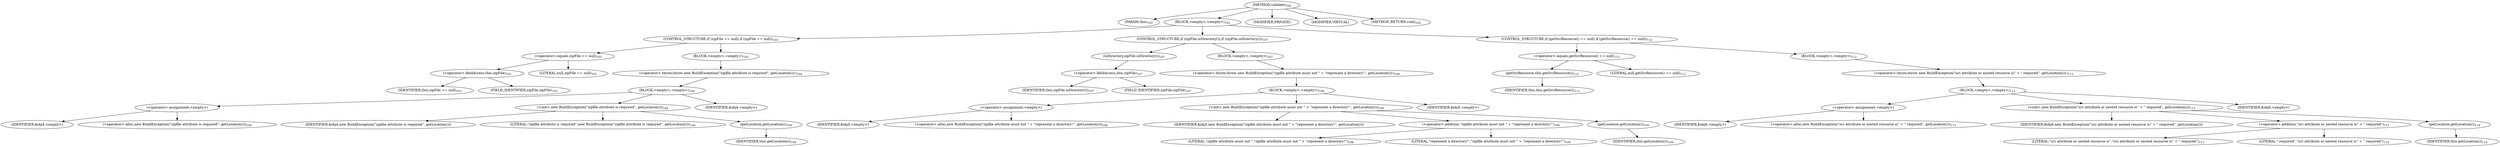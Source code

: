 digraph "validate" {  
"166" [label = <(METHOD,validate)<SUB>102</SUB>> ]
"15" [label = <(PARAM,this)<SUB>102</SUB>> ]
"167" [label = <(BLOCK,&lt;empty&gt;,&lt;empty&gt;)<SUB>102</SUB>> ]
"168" [label = <(CONTROL_STRUCTURE,if (zipFile == null),if (zipFile == null))<SUB>103</SUB>> ]
"169" [label = <(&lt;operator&gt;.equals,zipFile == null)<SUB>103</SUB>> ]
"170" [label = <(&lt;operator&gt;.fieldAccess,this.zipFile)<SUB>103</SUB>> ]
"171" [label = <(IDENTIFIER,this,zipFile == null)<SUB>103</SUB>> ]
"172" [label = <(FIELD_IDENTIFIER,zipFile,zipFile)<SUB>103</SUB>> ]
"173" [label = <(LITERAL,null,zipFile == null)<SUB>103</SUB>> ]
"174" [label = <(BLOCK,&lt;empty&gt;,&lt;empty&gt;)<SUB>103</SUB>> ]
"175" [label = <(&lt;operator&gt;.throw,throw new BuildException(&quot;zipfile attribute is required&quot;, getLocation());)<SUB>104</SUB>> ]
"176" [label = <(BLOCK,&lt;empty&gt;,&lt;empty&gt;)<SUB>104</SUB>> ]
"177" [label = <(&lt;operator&gt;.assignment,&lt;empty&gt;)> ]
"178" [label = <(IDENTIFIER,$obj4,&lt;empty&gt;)> ]
"179" [label = <(&lt;operator&gt;.alloc,new BuildException(&quot;zipfile attribute is required&quot;, getLocation()))<SUB>104</SUB>> ]
"180" [label = <(&lt;init&gt;,new BuildException(&quot;zipfile attribute is required&quot;, getLocation()))<SUB>104</SUB>> ]
"181" [label = <(IDENTIFIER,$obj4,new BuildException(&quot;zipfile attribute is required&quot;, getLocation()))> ]
"182" [label = <(LITERAL,&quot;zipfile attribute is required&quot;,new BuildException(&quot;zipfile attribute is required&quot;, getLocation()))<SUB>104</SUB>> ]
"183" [label = <(getLocation,getLocation())<SUB>104</SUB>> ]
"14" [label = <(IDENTIFIER,this,getLocation())<SUB>104</SUB>> ]
"184" [label = <(IDENTIFIER,$obj4,&lt;empty&gt;)> ]
"185" [label = <(CONTROL_STRUCTURE,if (zipFile.isDirectory()),if (zipFile.isDirectory()))<SUB>107</SUB>> ]
"186" [label = <(isDirectory,zipFile.isDirectory())<SUB>107</SUB>> ]
"187" [label = <(&lt;operator&gt;.fieldAccess,this.zipFile)<SUB>107</SUB>> ]
"188" [label = <(IDENTIFIER,this,zipFile.isDirectory())<SUB>107</SUB>> ]
"189" [label = <(FIELD_IDENTIFIER,zipFile,zipFile)<SUB>107</SUB>> ]
"190" [label = <(BLOCK,&lt;empty&gt;,&lt;empty&gt;)<SUB>107</SUB>> ]
"191" [label = <(&lt;operator&gt;.throw,throw new BuildException(&quot;zipfile attribute must not &quot; + &quot;represent a directory!&quot;, getLocation());)<SUB>108</SUB>> ]
"192" [label = <(BLOCK,&lt;empty&gt;,&lt;empty&gt;)<SUB>108</SUB>> ]
"193" [label = <(&lt;operator&gt;.assignment,&lt;empty&gt;)> ]
"194" [label = <(IDENTIFIER,$obj5,&lt;empty&gt;)> ]
"195" [label = <(&lt;operator&gt;.alloc,new BuildException(&quot;zipfile attribute must not &quot; + &quot;represent a directory!&quot;, getLocation()))<SUB>108</SUB>> ]
"196" [label = <(&lt;init&gt;,new BuildException(&quot;zipfile attribute must not &quot; + &quot;represent a directory!&quot;, getLocation()))<SUB>108</SUB>> ]
"197" [label = <(IDENTIFIER,$obj5,new BuildException(&quot;zipfile attribute must not &quot; + &quot;represent a directory!&quot;, getLocation()))> ]
"198" [label = <(&lt;operator&gt;.addition,&quot;zipfile attribute must not &quot; + &quot;represent a directory!&quot;)<SUB>108</SUB>> ]
"199" [label = <(LITERAL,&quot;zipfile attribute must not &quot;,&quot;zipfile attribute must not &quot; + &quot;represent a directory!&quot;)<SUB>108</SUB>> ]
"200" [label = <(LITERAL,&quot;represent a directory!&quot;,&quot;zipfile attribute must not &quot; + &quot;represent a directory!&quot;)<SUB>109</SUB>> ]
"201" [label = <(getLocation,getLocation())<SUB>109</SUB>> ]
"16" [label = <(IDENTIFIER,this,getLocation())<SUB>109</SUB>> ]
"202" [label = <(IDENTIFIER,$obj5,&lt;empty&gt;)> ]
"203" [label = <(CONTROL_STRUCTURE,if (getSrcResource() == null),if (getSrcResource() == null))<SUB>112</SUB>> ]
"204" [label = <(&lt;operator&gt;.equals,getSrcResource() == null)<SUB>112</SUB>> ]
"205" [label = <(getSrcResource,this.getSrcResource())<SUB>112</SUB>> ]
"17" [label = <(IDENTIFIER,this,this.getSrcResource())<SUB>112</SUB>> ]
"206" [label = <(LITERAL,null,getSrcResource() == null)<SUB>112</SUB>> ]
"207" [label = <(BLOCK,&lt;empty&gt;,&lt;empty&gt;)<SUB>112</SUB>> ]
"208" [label = <(&lt;operator&gt;.throw,throw new BuildException(&quot;src attribute or nested resource is&quot; + &quot; required&quot;, getLocation());)<SUB>113</SUB>> ]
"209" [label = <(BLOCK,&lt;empty&gt;,&lt;empty&gt;)<SUB>113</SUB>> ]
"210" [label = <(&lt;operator&gt;.assignment,&lt;empty&gt;)> ]
"211" [label = <(IDENTIFIER,$obj6,&lt;empty&gt;)> ]
"212" [label = <(&lt;operator&gt;.alloc,new BuildException(&quot;src attribute or nested resource is&quot; + &quot; required&quot;, getLocation()))<SUB>113</SUB>> ]
"213" [label = <(&lt;init&gt;,new BuildException(&quot;src attribute or nested resource is&quot; + &quot; required&quot;, getLocation()))<SUB>113</SUB>> ]
"214" [label = <(IDENTIFIER,$obj6,new BuildException(&quot;src attribute or nested resource is&quot; + &quot; required&quot;, getLocation()))> ]
"215" [label = <(&lt;operator&gt;.addition,&quot;src attribute or nested resource is&quot; + &quot; required&quot;)<SUB>113</SUB>> ]
"216" [label = <(LITERAL,&quot;src attribute or nested resource is&quot;,&quot;src attribute or nested resource is&quot; + &quot; required&quot;)<SUB>113</SUB>> ]
"217" [label = <(LITERAL,&quot; required&quot;,&quot;src attribute or nested resource is&quot; + &quot; required&quot;)<SUB>114</SUB>> ]
"218" [label = <(getLocation,getLocation())<SUB>114</SUB>> ]
"18" [label = <(IDENTIFIER,this,getLocation())<SUB>114</SUB>> ]
"219" [label = <(IDENTIFIER,$obj6,&lt;empty&gt;)> ]
"220" [label = <(MODIFIER,PRIVATE)> ]
"221" [label = <(MODIFIER,VIRTUAL)> ]
"222" [label = <(METHOD_RETURN,void)<SUB>102</SUB>> ]
  "166" -> "15" 
  "166" -> "167" 
  "166" -> "220" 
  "166" -> "221" 
  "166" -> "222" 
  "167" -> "168" 
  "167" -> "185" 
  "167" -> "203" 
  "168" -> "169" 
  "168" -> "174" 
  "169" -> "170" 
  "169" -> "173" 
  "170" -> "171" 
  "170" -> "172" 
  "174" -> "175" 
  "175" -> "176" 
  "176" -> "177" 
  "176" -> "180" 
  "176" -> "184" 
  "177" -> "178" 
  "177" -> "179" 
  "180" -> "181" 
  "180" -> "182" 
  "180" -> "183" 
  "183" -> "14" 
  "185" -> "186" 
  "185" -> "190" 
  "186" -> "187" 
  "187" -> "188" 
  "187" -> "189" 
  "190" -> "191" 
  "191" -> "192" 
  "192" -> "193" 
  "192" -> "196" 
  "192" -> "202" 
  "193" -> "194" 
  "193" -> "195" 
  "196" -> "197" 
  "196" -> "198" 
  "196" -> "201" 
  "198" -> "199" 
  "198" -> "200" 
  "201" -> "16" 
  "203" -> "204" 
  "203" -> "207" 
  "204" -> "205" 
  "204" -> "206" 
  "205" -> "17" 
  "207" -> "208" 
  "208" -> "209" 
  "209" -> "210" 
  "209" -> "213" 
  "209" -> "219" 
  "210" -> "211" 
  "210" -> "212" 
  "213" -> "214" 
  "213" -> "215" 
  "213" -> "218" 
  "215" -> "216" 
  "215" -> "217" 
  "218" -> "18" 
}
